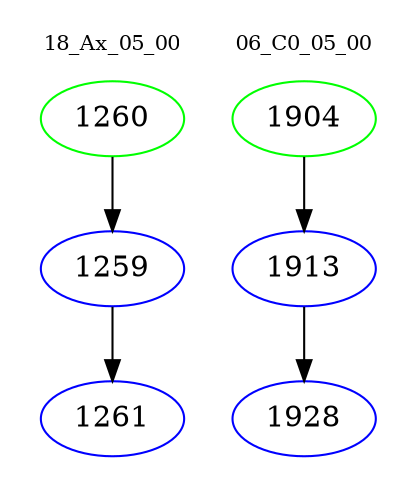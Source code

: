 digraph{
subgraph cluster_0 {
color = white
label = "18_Ax_05_00";
fontsize=10;
T0_1260 [label="1260", color="green"]
T0_1260 -> T0_1259 [color="black"]
T0_1259 [label="1259", color="blue"]
T0_1259 -> T0_1261 [color="black"]
T0_1261 [label="1261", color="blue"]
}
subgraph cluster_1 {
color = white
label = "06_C0_05_00";
fontsize=10;
T1_1904 [label="1904", color="green"]
T1_1904 -> T1_1913 [color="black"]
T1_1913 [label="1913", color="blue"]
T1_1913 -> T1_1928 [color="black"]
T1_1928 [label="1928", color="blue"]
}
}
